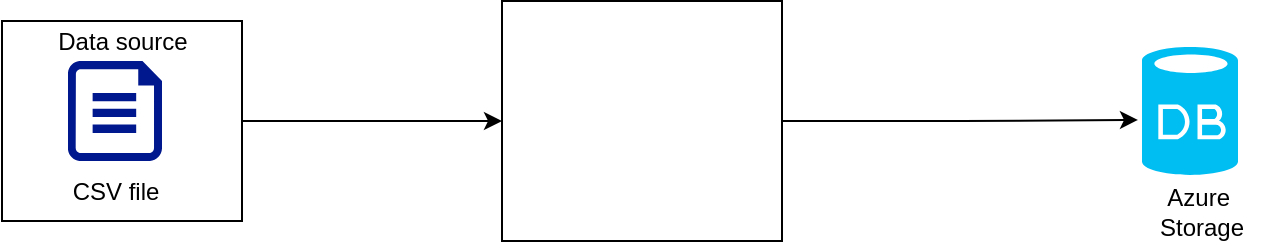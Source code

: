 <mxfile version="27.0.2">
  <diagram name="Page-1" id="a06K-_7NRgwb-7AnNxwv">
    <mxGraphModel dx="2066" dy="841" grid="1" gridSize="10" guides="1" tooltips="1" connect="1" arrows="1" fold="1" page="1" pageScale="1" pageWidth="850" pageHeight="1100" math="0" shadow="0">
      <root>
        <mxCell id="0" />
        <mxCell id="1" parent="0" />
        <mxCell id="UziWTKdRwebU1xgFEwxj-17" style="edgeStyle=orthogonalEdgeStyle;rounded=0;orthogonalLoop=1;jettySize=auto;html=1;entryX=0;entryY=0.5;entryDx=0;entryDy=0;" parent="1" source="UziWTKdRwebU1xgFEwxj-1" target="UziWTKdRwebU1xgFEwxj-7" edge="1">
          <mxGeometry relative="1" as="geometry" />
        </mxCell>
        <mxCell id="UziWTKdRwebU1xgFEwxj-1" value="" style="rounded=0;whiteSpace=wrap;html=1;" parent="1" vertex="1">
          <mxGeometry x="70" y="275.5" width="120" height="100" as="geometry" />
        </mxCell>
        <mxCell id="UziWTKdRwebU1xgFEwxj-2" value="" style="sketch=0;aspect=fixed;pointerEvents=1;shadow=0;dashed=0;html=1;strokeColor=none;labelPosition=center;verticalLabelPosition=bottom;verticalAlign=top;align=center;fillColor=#00188D;shape=mxgraph.azure.file" parent="1" vertex="1">
          <mxGeometry x="103" y="295.5" width="47" height="50" as="geometry" />
        </mxCell>
        <mxCell id="UziWTKdRwebU1xgFEwxj-3" value="Data source" style="text;html=1;align=center;verticalAlign=middle;whiteSpace=wrap;rounded=0;" parent="1" vertex="1">
          <mxGeometry x="96.5" y="270.5" width="67" height="30" as="geometry" />
        </mxCell>
        <mxCell id="UziWTKdRwebU1xgFEwxj-4" value="CSV file" style="text;html=1;align=center;verticalAlign=middle;whiteSpace=wrap;rounded=0;" parent="1" vertex="1">
          <mxGeometry x="96.5" y="345.5" width="60" height="30" as="geometry" />
        </mxCell>
        <mxCell id="UziWTKdRwebU1xgFEwxj-7" value="" style="rounded=0;whiteSpace=wrap;html=1;" parent="1" vertex="1">
          <mxGeometry x="320" y="265.5" width="140" height="120" as="geometry" />
        </mxCell>
        <mxCell id="UziWTKdRwebU1xgFEwxj-8" value="" style="aspect=fixed;html=1;align=center;fontSize=12;image=img/lib/azure2/databases/Azure_Database_PostgreSQL_Server.svg;verticalLabelPosition=bottom;verticalAlign=top;strokeColor=none;fillColor=#00BEF2;shape=mxgraph.azure.database;" parent="1" vertex="1">
          <mxGeometry x="640" y="288.5" width="48" height="64" as="geometry" />
        </mxCell>
        <mxCell id="UziWTKdRwebU1xgFEwxj-9" value="&lt;div&gt;Azure&amp;nbsp; Storage&lt;/div&gt;" style="text;html=1;align=center;verticalAlign=middle;whiteSpace=wrap;rounded=0;" parent="1" vertex="1">
          <mxGeometry x="640" y="355.5" width="60" height="30" as="geometry" />
        </mxCell>
        <mxCell id="UziWTKdRwebU1xgFEwxj-16" value="" style="shape=image;verticalLabelPosition=bottom;labelBackgroundColor=default;verticalAlign=top;aspect=fixed;imageAspect=0;image=https://miro.medium.com/v2/resize:fit:596/1*twoBXmIywTejws23Qx6f6g.png;" parent="1" vertex="1">
          <mxGeometry x="329.59" y="305.5" width="80.81" height="40" as="geometry" />
        </mxCell>
        <mxCell id="UziWTKdRwebU1xgFEwxj-20" style="edgeStyle=orthogonalEdgeStyle;rounded=0;orthogonalLoop=1;jettySize=auto;html=1;exitX=1;exitY=0.5;exitDx=0;exitDy=0;entryX=-0.042;entryY=0.57;entryDx=0;entryDy=0;entryPerimeter=0;" parent="1" source="UziWTKdRwebU1xgFEwxj-7" target="UziWTKdRwebU1xgFEwxj-8" edge="1">
          <mxGeometry relative="1" as="geometry" />
        </mxCell>
      </root>
    </mxGraphModel>
  </diagram>
</mxfile>
